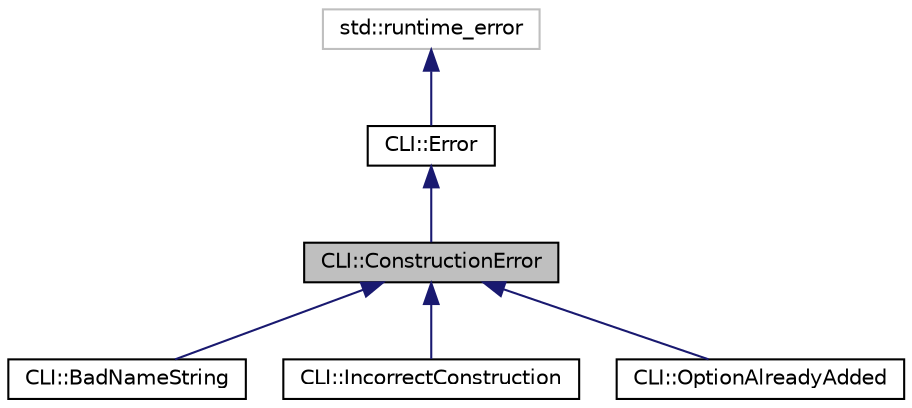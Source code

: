 digraph "CLI::ConstructionError"
{
  edge [fontname="Helvetica",fontsize="10",labelfontname="Helvetica",labelfontsize="10"];
  node [fontname="Helvetica",fontsize="10",shape=record];
  Node0 [label="CLI::ConstructionError",height=0.2,width=0.4,color="black", fillcolor="grey75", style="filled", fontcolor="black"];
  Node1 -> Node0 [dir="back",color="midnightblue",fontsize="10",style="solid"];
  Node1 [label="CLI::Error",height=0.2,width=0.4,color="black", fillcolor="white", style="filled",URL="$struct_c_l_i_1_1_error.html",tooltip="All errors derive from this one. "];
  Node2 -> Node1 [dir="back",color="midnightblue",fontsize="10",style="solid"];
  Node2 [label="std::runtime_error",height=0.2,width=0.4,color="grey75", fillcolor="white", style="filled"];
  Node0 -> Node3 [dir="back",color="midnightblue",fontsize="10",style="solid"];
  Node3 [label="CLI::BadNameString",height=0.2,width=0.4,color="black", fillcolor="white", style="filled",URL="$struct_c_l_i_1_1_bad_name_string.html",tooltip="Thrown on construction of a bad name. "];
  Node0 -> Node4 [dir="back",color="midnightblue",fontsize="10",style="solid"];
  Node4 [label="CLI::IncorrectConstruction",height=0.2,width=0.4,color="black", fillcolor="white", style="filled",URL="$struct_c_l_i_1_1_incorrect_construction.html",tooltip="Thrown when an option is set to conflicting values (non-vector and multi args, for example) ..."];
  Node0 -> Node5 [dir="back",color="midnightblue",fontsize="10",style="solid"];
  Node5 [label="CLI::OptionAlreadyAdded",height=0.2,width=0.4,color="black", fillcolor="white", style="filled",URL="$struct_c_l_i_1_1_option_already_added.html",tooltip="Thrown when an option already exists. "];
}
